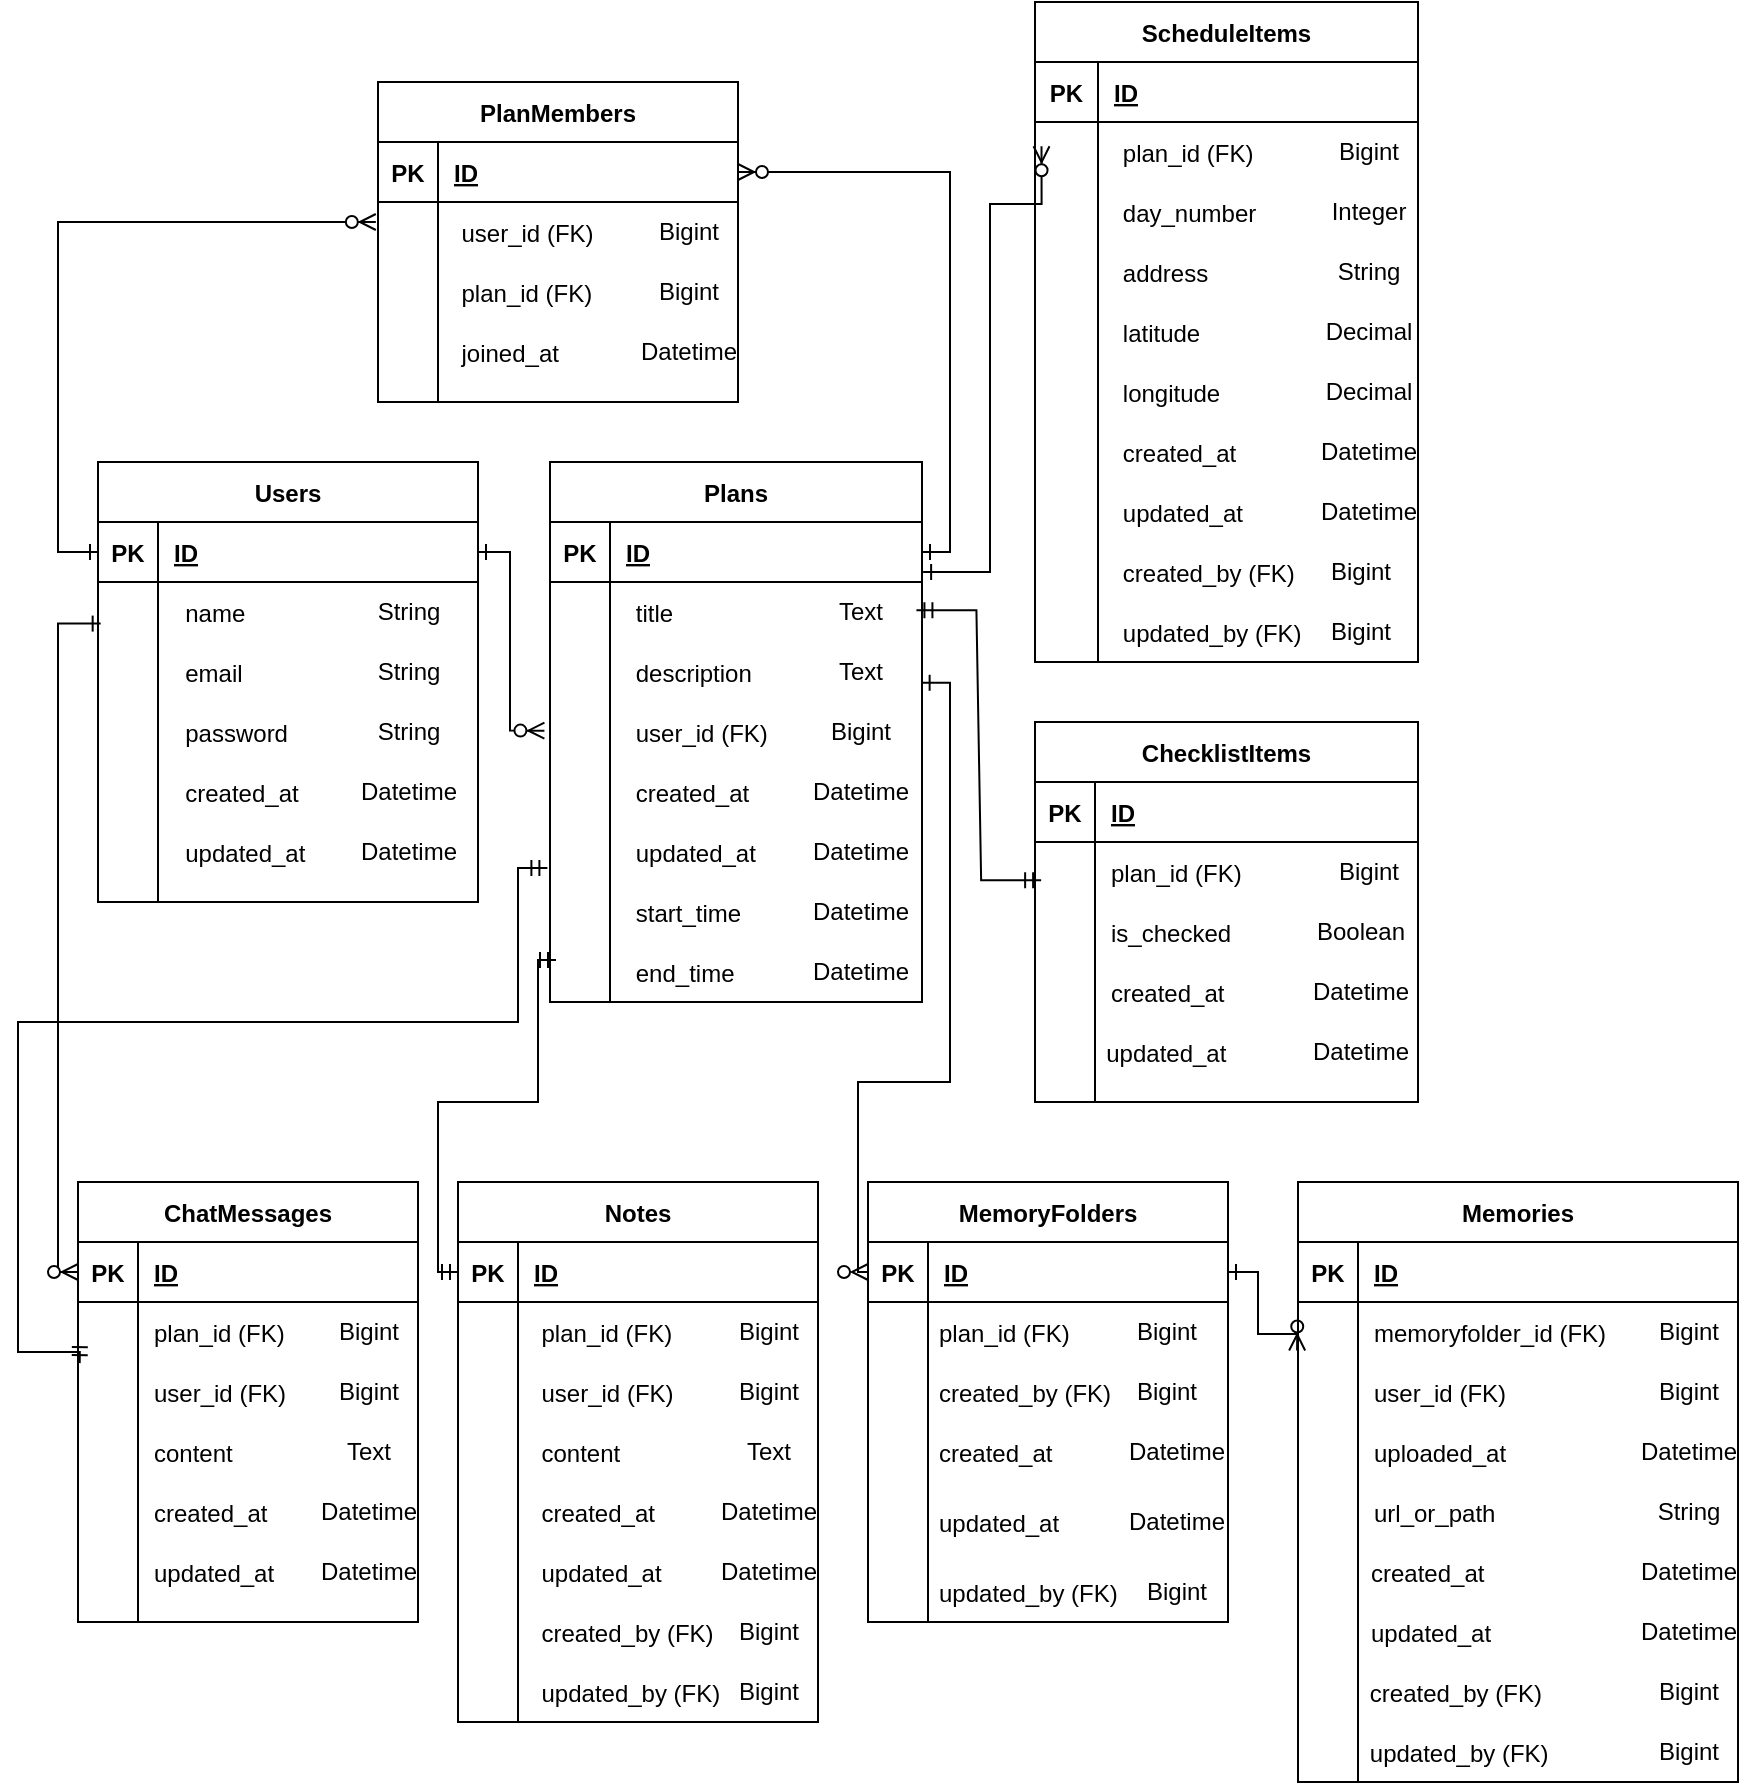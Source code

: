<mxfile version="28.0.3">
  <diagram id="R2lEEEUBdFMjLlhIrx00" name="Page-1">
    <mxGraphModel dx="2000" dy="955" grid="1" gridSize="10" guides="1" tooltips="1" connect="1" arrows="1" fold="1" page="1" pageScale="1" pageWidth="850" pageHeight="1100" math="0" shadow="0" extFonts="Permanent Marker^https://fonts.googleapis.com/css?family=Permanent+Marker">
      <root>
        <mxCell id="0" />
        <mxCell id="1" parent="0" />
        <mxCell id="Pikcf3n_brUFx0_u1wBH-1" value="" style="group" parent="1" vertex="1" connectable="0">
          <mxGeometry x="30" y="360" width="190" height="220" as="geometry" />
        </mxCell>
        <mxCell id="Pikcf3n_brUFx0_u1wBH-2" value="Users" style="shape=table;startSize=30;container=1;collapsible=1;childLayout=tableLayout;fixedRows=1;rowLines=0;fontStyle=1;align=center;resizeLast=1;" parent="Pikcf3n_brUFx0_u1wBH-1" vertex="1">
          <mxGeometry width="190" height="220" as="geometry" />
        </mxCell>
        <mxCell id="Pikcf3n_brUFx0_u1wBH-3" value="" style="shape=partialRectangle;collapsible=0;dropTarget=0;pointerEvents=0;fillColor=none;points=[[0,0.5],[1,0.5]];portConstraint=eastwest;top=0;left=0;right=0;bottom=1;" parent="Pikcf3n_brUFx0_u1wBH-2" vertex="1">
          <mxGeometry y="30" width="190" height="30" as="geometry" />
        </mxCell>
        <mxCell id="Pikcf3n_brUFx0_u1wBH-4" value="PK" style="shape=partialRectangle;overflow=hidden;connectable=0;fillColor=none;top=0;left=0;bottom=0;right=0;fontStyle=1;" parent="Pikcf3n_brUFx0_u1wBH-3" vertex="1">
          <mxGeometry width="30" height="30" as="geometry">
            <mxRectangle width="30" height="30" as="alternateBounds" />
          </mxGeometry>
        </mxCell>
        <mxCell id="Pikcf3n_brUFx0_u1wBH-5" value="ID" style="shape=partialRectangle;overflow=hidden;connectable=0;fillColor=none;top=0;left=0;bottom=0;right=0;align=left;spacingLeft=6;fontStyle=5;" parent="Pikcf3n_brUFx0_u1wBH-3" vertex="1">
          <mxGeometry x="30" width="160" height="30" as="geometry">
            <mxRectangle width="160" height="30" as="alternateBounds" />
          </mxGeometry>
        </mxCell>
        <mxCell id="Pikcf3n_brUFx0_u1wBH-6" value="" style="shape=partialRectangle;collapsible=0;dropTarget=0;pointerEvents=0;fillColor=none;points=[[0,0.5],[1,0.5]];portConstraint=eastwest;top=0;left=0;right=0;bottom=0;" parent="Pikcf3n_brUFx0_u1wBH-2" vertex="1">
          <mxGeometry y="60" width="190" height="160" as="geometry" />
        </mxCell>
        <mxCell id="Pikcf3n_brUFx0_u1wBH-7" value="" style="shape=partialRectangle;overflow=hidden;connectable=0;fillColor=none;top=0;left=0;bottom=0;right=0;" parent="Pikcf3n_brUFx0_u1wBH-6" vertex="1">
          <mxGeometry width="30" height="160" as="geometry">
            <mxRectangle width="30" height="160" as="alternateBounds" />
          </mxGeometry>
        </mxCell>
        <mxCell id="Pikcf3n_brUFx0_u1wBH-8" value="" style="shape=partialRectangle;overflow=hidden;connectable=0;fillColor=none;top=0;left=0;bottom=0;right=0;align=left;spacingLeft=6;" parent="Pikcf3n_brUFx0_u1wBH-6" vertex="1">
          <mxGeometry x="30" width="160" height="160" as="geometry">
            <mxRectangle width="160" height="160" as="alternateBounds" />
          </mxGeometry>
        </mxCell>
        <mxCell id="Pikcf3n_brUFx0_u1wBH-9" value="name" style="shape=partialRectangle;overflow=hidden;connectable=0;fillColor=none;top=0;left=0;bottom=0;right=0;align=left;spacingLeft=6;" parent="Pikcf3n_brUFx0_u1wBH-1" vertex="1">
          <mxGeometry x="35.625" y="60" width="154.375" height="30" as="geometry">
            <mxRectangle width="210" height="30" as="alternateBounds" />
          </mxGeometry>
        </mxCell>
        <mxCell id="Pikcf3n_brUFx0_u1wBH-10" value="email" style="shape=partialRectangle;overflow=hidden;connectable=0;fillColor=none;top=0;left=0;bottom=0;right=0;align=left;spacingLeft=6;" parent="Pikcf3n_brUFx0_u1wBH-1" vertex="1">
          <mxGeometry x="35.625" y="90" width="154.375" height="30" as="geometry">
            <mxRectangle width="210" height="30" as="alternateBounds" />
          </mxGeometry>
        </mxCell>
        <mxCell id="Pikcf3n_brUFx0_u1wBH-11" value="password" style="shape=partialRectangle;overflow=hidden;connectable=0;fillColor=none;top=0;left=0;bottom=0;right=0;align=left;spacingLeft=6;" parent="Pikcf3n_brUFx0_u1wBH-1" vertex="1">
          <mxGeometry x="35.625" y="120" width="154.375" height="30" as="geometry">
            <mxRectangle width="210" height="30" as="alternateBounds" />
          </mxGeometry>
        </mxCell>
        <mxCell id="Pikcf3n_brUFx0_u1wBH-12" value="created_at" style="shape=partialRectangle;overflow=hidden;connectable=0;fillColor=none;top=0;left=0;bottom=0;right=0;align=left;spacingLeft=6;" parent="Pikcf3n_brUFx0_u1wBH-1" vertex="1">
          <mxGeometry x="35.625" y="150" width="154.375" height="30" as="geometry">
            <mxRectangle width="210" height="30" as="alternateBounds" />
          </mxGeometry>
        </mxCell>
        <mxCell id="Pikcf3n_brUFx0_u1wBH-13" value="updated_at" style="shape=partialRectangle;overflow=hidden;connectable=0;fillColor=none;top=0;left=0;bottom=0;right=0;align=left;spacingLeft=6;" parent="Pikcf3n_brUFx0_u1wBH-1" vertex="1">
          <mxGeometry x="35.625" y="180" width="154.375" height="30" as="geometry">
            <mxRectangle width="210" height="30" as="alternateBounds" />
          </mxGeometry>
        </mxCell>
        <mxCell id="QRQnuezacRB9l9KOrNpt-4" value="String" style="text;html=1;align=center;verticalAlign=middle;resizable=0;points=[];autosize=1;strokeColor=none;fillColor=none;" vertex="1" parent="Pikcf3n_brUFx0_u1wBH-1">
          <mxGeometry x="130" y="60" width="50" height="30" as="geometry" />
        </mxCell>
        <mxCell id="QRQnuezacRB9l9KOrNpt-5" value="String" style="text;html=1;align=center;verticalAlign=middle;resizable=0;points=[];autosize=1;strokeColor=none;fillColor=none;" vertex="1" parent="Pikcf3n_brUFx0_u1wBH-1">
          <mxGeometry x="130" y="90" width="50" height="30" as="geometry" />
        </mxCell>
        <mxCell id="QRQnuezacRB9l9KOrNpt-6" value="String" style="text;html=1;align=center;verticalAlign=middle;resizable=0;points=[];autosize=1;strokeColor=none;fillColor=none;" vertex="1" parent="Pikcf3n_brUFx0_u1wBH-1">
          <mxGeometry x="130" y="120" width="50" height="30" as="geometry" />
        </mxCell>
        <mxCell id="QRQnuezacRB9l9KOrNpt-7" value="Datetime" style="text;html=1;align=center;verticalAlign=middle;resizable=0;points=[];autosize=1;strokeColor=none;fillColor=none;" vertex="1" parent="Pikcf3n_brUFx0_u1wBH-1">
          <mxGeometry x="120" y="150" width="70" height="30" as="geometry" />
        </mxCell>
        <mxCell id="QRQnuezacRB9l9KOrNpt-3" value="Datetime" style="text;html=1;align=center;verticalAlign=middle;resizable=0;points=[];autosize=1;strokeColor=none;fillColor=none;" vertex="1" parent="Pikcf3n_brUFx0_u1wBH-1">
          <mxGeometry x="120" y="180" width="70" height="30" as="geometry" />
        </mxCell>
        <mxCell id="Pikcf3n_brUFx0_u1wBH-14" value="" style="group" parent="1" vertex="1" connectable="0">
          <mxGeometry x="170" y="170" width="190" height="160" as="geometry" />
        </mxCell>
        <mxCell id="Pikcf3n_brUFx0_u1wBH-15" value="PlanMembers" style="shape=table;startSize=30;container=1;collapsible=1;childLayout=tableLayout;fixedRows=1;rowLines=0;fontStyle=1;align=center;resizeLast=1;" parent="Pikcf3n_brUFx0_u1wBH-14" vertex="1">
          <mxGeometry width="180" height="160" as="geometry" />
        </mxCell>
        <mxCell id="Pikcf3n_brUFx0_u1wBH-16" value="" style="shape=partialRectangle;collapsible=0;dropTarget=0;pointerEvents=0;fillColor=none;points=[[0,0.5],[1,0.5]];portConstraint=eastwest;top=0;left=0;right=0;bottom=1;" parent="Pikcf3n_brUFx0_u1wBH-15" vertex="1">
          <mxGeometry y="30" width="180" height="30" as="geometry" />
        </mxCell>
        <mxCell id="Pikcf3n_brUFx0_u1wBH-17" value="PK" style="shape=partialRectangle;overflow=hidden;connectable=0;fillColor=none;top=0;left=0;bottom=0;right=0;fontStyle=1;" parent="Pikcf3n_brUFx0_u1wBH-16" vertex="1">
          <mxGeometry width="30" height="30" as="geometry">
            <mxRectangle width="30" height="30" as="alternateBounds" />
          </mxGeometry>
        </mxCell>
        <mxCell id="Pikcf3n_brUFx0_u1wBH-18" value="ID" style="shape=partialRectangle;overflow=hidden;connectable=0;fillColor=none;top=0;left=0;bottom=0;right=0;align=left;spacingLeft=6;fontStyle=5;" parent="Pikcf3n_brUFx0_u1wBH-16" vertex="1">
          <mxGeometry x="30" width="150" height="30" as="geometry">
            <mxRectangle width="150" height="30" as="alternateBounds" />
          </mxGeometry>
        </mxCell>
        <mxCell id="Pikcf3n_brUFx0_u1wBH-19" value="" style="shape=partialRectangle;collapsible=0;dropTarget=0;pointerEvents=0;fillColor=none;points=[[0,0.5],[1,0.5]];portConstraint=eastwest;top=0;left=0;right=0;bottom=0;" parent="Pikcf3n_brUFx0_u1wBH-15" vertex="1">
          <mxGeometry y="60" width="180" height="100" as="geometry" />
        </mxCell>
        <mxCell id="Pikcf3n_brUFx0_u1wBH-20" value="" style="shape=partialRectangle;overflow=hidden;connectable=0;fillColor=none;top=0;left=0;bottom=0;right=0;" parent="Pikcf3n_brUFx0_u1wBH-19" vertex="1">
          <mxGeometry width="30" height="100" as="geometry">
            <mxRectangle width="30" height="100" as="alternateBounds" />
          </mxGeometry>
        </mxCell>
        <mxCell id="Pikcf3n_brUFx0_u1wBH-21" value="" style="shape=partialRectangle;overflow=hidden;connectable=0;fillColor=none;top=0;left=0;bottom=0;right=0;align=left;spacingLeft=6;" parent="Pikcf3n_brUFx0_u1wBH-19" vertex="1">
          <mxGeometry x="30" width="150" height="100" as="geometry">
            <mxRectangle width="150" height="100" as="alternateBounds" />
          </mxGeometry>
        </mxCell>
        <mxCell id="Pikcf3n_brUFx0_u1wBH-22" value="user_id (FK)" style="shape=partialRectangle;overflow=hidden;connectable=0;fillColor=none;top=0;left=0;bottom=0;right=0;align=left;spacingLeft=6;" parent="Pikcf3n_brUFx0_u1wBH-14" vertex="1">
          <mxGeometry x="33.75" y="60" width="146.25" height="30" as="geometry">
            <mxRectangle width="210" height="30" as="alternateBounds" />
          </mxGeometry>
        </mxCell>
        <mxCell id="Pikcf3n_brUFx0_u1wBH-23" value="plan_id (FK)" style="shape=partialRectangle;overflow=hidden;connectable=0;fillColor=none;top=0;left=0;bottom=0;right=0;align=left;spacingLeft=6;" parent="Pikcf3n_brUFx0_u1wBH-14" vertex="1">
          <mxGeometry x="33.75" y="90" width="146.25" height="30" as="geometry">
            <mxRectangle width="210" height="30" as="alternateBounds" />
          </mxGeometry>
        </mxCell>
        <mxCell id="Pikcf3n_brUFx0_u1wBH-24" value="joined_at" style="shape=partialRectangle;overflow=hidden;connectable=0;fillColor=none;top=0;left=0;bottom=0;right=0;align=left;spacingLeft=6;" parent="Pikcf3n_brUFx0_u1wBH-14" vertex="1">
          <mxGeometry x="33.75" y="120" width="146.25" height="30" as="geometry">
            <mxRectangle width="210" height="30" as="alternateBounds" />
          </mxGeometry>
        </mxCell>
        <mxCell id="QRQnuezacRB9l9KOrNpt-59" value="Bigint" style="text;html=1;align=center;verticalAlign=middle;resizable=0;points=[];autosize=1;strokeColor=none;fillColor=none;" vertex="1" parent="Pikcf3n_brUFx0_u1wBH-14">
          <mxGeometry x="130" y="60" width="50" height="30" as="geometry" />
        </mxCell>
        <mxCell id="QRQnuezacRB9l9KOrNpt-60" value="Bigint" style="text;html=1;align=center;verticalAlign=middle;resizable=0;points=[];autosize=1;strokeColor=none;fillColor=none;" vertex="1" parent="Pikcf3n_brUFx0_u1wBH-14">
          <mxGeometry x="130" y="90" width="50" height="30" as="geometry" />
        </mxCell>
        <mxCell id="QRQnuezacRB9l9KOrNpt-61" value="Datetime" style="text;html=1;align=center;verticalAlign=middle;resizable=0;points=[];autosize=1;strokeColor=none;fillColor=none;" vertex="1" parent="Pikcf3n_brUFx0_u1wBH-14">
          <mxGeometry x="120" y="120" width="70" height="30" as="geometry" />
        </mxCell>
        <mxCell id="Pikcf3n_brUFx0_u1wBH-25" value="" style="endArrow=ERzeroToMany;startArrow=ERone;endFill=1;startFill=0;rounded=0;edgeStyle=orthogonalEdgeStyle;elbow=vertical;exitX=0;exitY=0.5;exitDx=0;exitDy=0;entryX=-0.006;entryY=0.1;entryDx=0;entryDy=0;entryPerimeter=0;" parent="1" source="Pikcf3n_brUFx0_u1wBH-3" target="Pikcf3n_brUFx0_u1wBH-19" edge="1">
          <mxGeometry width="100" height="100" relative="1" as="geometry">
            <mxPoint x="86" y="395" as="sourcePoint" />
            <mxPoint x="76" y="200" as="targetPoint" />
            <Array as="points">
              <mxPoint x="10" y="405" />
              <mxPoint x="10" y="240" />
            </Array>
          </mxGeometry>
        </mxCell>
        <mxCell id="Pikcf3n_brUFx0_u1wBH-26" value="" style="endArrow=ERzeroToMany;startArrow=ERone;endFill=1;startFill=0;rounded=0;edgeStyle=orthogonalEdgeStyle;elbow=vertical;exitX=1;exitY=0.5;exitDx=0;exitDy=0;entryX=1;entryY=0.5;entryDx=0;entryDy=0;" parent="1" source="Pikcf3n_brUFx0_u1wBH-105" target="Pikcf3n_brUFx0_u1wBH-16" edge="1">
          <mxGeometry width="100" height="100" relative="1" as="geometry">
            <mxPoint x="416" y="435" as="sourcePoint" />
            <mxPoint x="366" y="260" as="targetPoint" />
            <Array as="points">
              <mxPoint x="456" y="405" />
              <mxPoint x="456" y="215" />
            </Array>
          </mxGeometry>
        </mxCell>
        <mxCell id="Pikcf3n_brUFx0_u1wBH-27" value="" style="group" parent="1" vertex="1" connectable="0">
          <mxGeometry x="498.5" y="130" width="201.5" height="330" as="geometry" />
        </mxCell>
        <mxCell id="Pikcf3n_brUFx0_u1wBH-28" value="" style="group" parent="Pikcf3n_brUFx0_u1wBH-27" vertex="1" connectable="0">
          <mxGeometry width="201.5" height="330" as="geometry" />
        </mxCell>
        <mxCell id="Pikcf3n_brUFx0_u1wBH-29" value="" style="shape=partialRectangle;overflow=hidden;connectable=0;fillColor=none;top=0;left=0;bottom=0;right=0;align=left;spacingLeft=6;" parent="Pikcf3n_brUFx0_u1wBH-28" vertex="1">
          <mxGeometry x="35.906" y="150" width="155.594" height="30" as="geometry">
            <mxRectangle width="210" height="30" as="alternateBounds" />
          </mxGeometry>
        </mxCell>
        <mxCell id="Pikcf3n_brUFx0_u1wBH-30" value="" style="group" parent="Pikcf3n_brUFx0_u1wBH-28" vertex="1" connectable="0">
          <mxGeometry width="201.5" height="330" as="geometry" />
        </mxCell>
        <mxCell id="Pikcf3n_brUFx0_u1wBH-31" value="ScheduleItems" style="shape=table;startSize=30;container=1;collapsible=1;childLayout=tableLayout;fixedRows=1;rowLines=0;fontStyle=1;align=center;resizeLast=1;" parent="Pikcf3n_brUFx0_u1wBH-30" vertex="1">
          <mxGeometry width="191.5" height="330" as="geometry" />
        </mxCell>
        <mxCell id="Pikcf3n_brUFx0_u1wBH-32" value="" style="shape=partialRectangle;collapsible=0;dropTarget=0;pointerEvents=0;fillColor=none;points=[[0,0.5],[1,0.5]];portConstraint=eastwest;top=0;left=0;right=0;bottom=1;" parent="Pikcf3n_brUFx0_u1wBH-31" vertex="1">
          <mxGeometry y="30" width="191.5" height="30" as="geometry" />
        </mxCell>
        <mxCell id="Pikcf3n_brUFx0_u1wBH-33" value="PK" style="shape=partialRectangle;overflow=hidden;connectable=0;fillColor=none;top=0;left=0;bottom=0;right=0;fontStyle=1;" parent="Pikcf3n_brUFx0_u1wBH-32" vertex="1">
          <mxGeometry width="31.5" height="30" as="geometry">
            <mxRectangle width="31.5" height="30" as="alternateBounds" />
          </mxGeometry>
        </mxCell>
        <mxCell id="Pikcf3n_brUFx0_u1wBH-34" value="ID" style="shape=partialRectangle;overflow=hidden;connectable=0;fillColor=none;top=0;left=0;bottom=0;right=0;align=left;spacingLeft=6;fontStyle=5;" parent="Pikcf3n_brUFx0_u1wBH-32" vertex="1">
          <mxGeometry x="31.5" width="160" height="30" as="geometry">
            <mxRectangle width="160" height="30" as="alternateBounds" />
          </mxGeometry>
        </mxCell>
        <mxCell id="Pikcf3n_brUFx0_u1wBH-35" value="" style="shape=partialRectangle;collapsible=0;dropTarget=0;pointerEvents=0;fillColor=none;points=[[0,0.5],[1,0.5]];portConstraint=eastwest;top=0;left=0;right=0;bottom=0;" parent="Pikcf3n_brUFx0_u1wBH-31" vertex="1">
          <mxGeometry y="60" width="191.5" height="270" as="geometry" />
        </mxCell>
        <mxCell id="Pikcf3n_brUFx0_u1wBH-36" value="" style="shape=partialRectangle;overflow=hidden;connectable=0;fillColor=none;top=0;left=0;bottom=0;right=0;" parent="Pikcf3n_brUFx0_u1wBH-35" vertex="1">
          <mxGeometry width="31.5" height="270" as="geometry">
            <mxRectangle width="31.5" height="270" as="alternateBounds" />
          </mxGeometry>
        </mxCell>
        <mxCell id="Pikcf3n_brUFx0_u1wBH-37" value="" style="shape=partialRectangle;overflow=hidden;connectable=0;fillColor=none;top=0;left=0;bottom=0;right=0;align=left;spacingLeft=6;" parent="Pikcf3n_brUFx0_u1wBH-35" vertex="1">
          <mxGeometry x="31.5" width="160" height="270" as="geometry">
            <mxRectangle width="160" height="270" as="alternateBounds" />
          </mxGeometry>
        </mxCell>
        <mxCell id="Pikcf3n_brUFx0_u1wBH-38" value="plan_id (FK)" style="shape=partialRectangle;overflow=hidden;connectable=0;fillColor=none;top=0;left=0;bottom=0;right=0;align=left;spacingLeft=6;" parent="Pikcf3n_brUFx0_u1wBH-30" vertex="1">
          <mxGeometry x="35.906" y="60" width="155.594" height="30" as="geometry">
            <mxRectangle width="210" height="30" as="alternateBounds" />
          </mxGeometry>
        </mxCell>
        <mxCell id="Pikcf3n_brUFx0_u1wBH-39" value="day_number" style="shape=partialRectangle;overflow=hidden;connectable=0;fillColor=none;top=0;left=0;bottom=0;right=0;align=left;spacingLeft=6;" parent="Pikcf3n_brUFx0_u1wBH-30" vertex="1">
          <mxGeometry x="35.906" y="90" width="155.594" height="30" as="geometry">
            <mxRectangle width="210" height="30" as="alternateBounds" />
          </mxGeometry>
        </mxCell>
        <mxCell id="Pikcf3n_brUFx0_u1wBH-40" value="address" style="shape=partialRectangle;overflow=hidden;connectable=0;fillColor=none;top=0;left=0;bottom=0;right=0;align=left;spacingLeft=6;" parent="Pikcf3n_brUFx0_u1wBH-30" vertex="1">
          <mxGeometry x="35.906" y="120" width="155.594" height="30" as="geometry">
            <mxRectangle width="210" height="30" as="alternateBounds" />
          </mxGeometry>
        </mxCell>
        <mxCell id="Pikcf3n_brUFx0_u1wBH-41" value="latitude" style="shape=partialRectangle;overflow=hidden;connectable=0;fillColor=none;top=0;left=0;bottom=0;right=0;align=left;spacingLeft=6;" parent="Pikcf3n_brUFx0_u1wBH-30" vertex="1">
          <mxGeometry x="35.906" y="150" width="155.594" height="30" as="geometry">
            <mxRectangle width="210" height="30" as="alternateBounds" />
          </mxGeometry>
        </mxCell>
        <mxCell id="Pikcf3n_brUFx0_u1wBH-42" value="longitude" style="shape=partialRectangle;overflow=hidden;connectable=0;fillColor=none;top=0;left=0;bottom=0;right=0;align=left;spacingLeft=6;" parent="Pikcf3n_brUFx0_u1wBH-30" vertex="1">
          <mxGeometry x="35.906" y="180" width="155.594" height="30" as="geometry">
            <mxRectangle width="210" height="30" as="alternateBounds" />
          </mxGeometry>
        </mxCell>
        <mxCell id="Pikcf3n_brUFx0_u1wBH-43" value="created_at" style="shape=partialRectangle;overflow=hidden;connectable=0;fillColor=none;top=0;left=0;bottom=0;right=0;align=left;spacingLeft=6;" parent="Pikcf3n_brUFx0_u1wBH-30" vertex="1">
          <mxGeometry x="35.906" y="210" width="155.594" height="30" as="geometry">
            <mxRectangle width="210" height="30" as="alternateBounds" />
          </mxGeometry>
        </mxCell>
        <mxCell id="Pikcf3n_brUFx0_u1wBH-44" value="updated_at" style="shape=partialRectangle;overflow=hidden;connectable=0;fillColor=none;top=0;left=0;bottom=0;right=0;align=left;spacingLeft=6;" parent="Pikcf3n_brUFx0_u1wBH-30" vertex="1">
          <mxGeometry x="35.906" y="240" width="155.594" height="30" as="geometry">
            <mxRectangle width="210" height="30" as="alternateBounds" />
          </mxGeometry>
        </mxCell>
        <mxCell id="Pikcf3n_brUFx0_u1wBH-45" value="created_by (FK)" style="shape=partialRectangle;overflow=hidden;connectable=0;fillColor=none;top=0;left=0;bottom=0;right=0;align=left;spacingLeft=6;" parent="Pikcf3n_brUFx0_u1wBH-30" vertex="1">
          <mxGeometry x="35.906" y="270" width="155.594" height="30" as="geometry">
            <mxRectangle width="210" height="30" as="alternateBounds" />
          </mxGeometry>
        </mxCell>
        <mxCell id="QRQnuezacRB9l9KOrNpt-51" value="Bigint" style="text;html=1;align=center;verticalAlign=middle;resizable=0;points=[];autosize=1;strokeColor=none;fillColor=none;" vertex="1" parent="Pikcf3n_brUFx0_u1wBH-30">
          <mxGeometry x="141.5" y="60" width="50" height="30" as="geometry" />
        </mxCell>
        <mxCell id="QRQnuezacRB9l9KOrNpt-52" value="Integer" style="text;html=1;align=center;verticalAlign=middle;resizable=0;points=[];autosize=1;strokeColor=none;fillColor=none;" vertex="1" parent="Pikcf3n_brUFx0_u1wBH-30">
          <mxGeometry x="136.5" y="90" width="60" height="30" as="geometry" />
        </mxCell>
        <mxCell id="QRQnuezacRB9l9KOrNpt-53" value="String" style="text;html=1;align=center;verticalAlign=middle;resizable=0;points=[];autosize=1;strokeColor=none;fillColor=none;" vertex="1" parent="Pikcf3n_brUFx0_u1wBH-30">
          <mxGeometry x="141.5" y="120" width="50" height="30" as="geometry" />
        </mxCell>
        <mxCell id="QRQnuezacRB9l9KOrNpt-54" value="Decimal" style="text;html=1;align=center;verticalAlign=middle;resizable=0;points=[];autosize=1;strokeColor=none;fillColor=none;" vertex="1" parent="Pikcf3n_brUFx0_u1wBH-30">
          <mxGeometry x="131.5" y="150" width="70" height="30" as="geometry" />
        </mxCell>
        <mxCell id="QRQnuezacRB9l9KOrNpt-55" value="Decimal" style="text;html=1;align=center;verticalAlign=middle;resizable=0;points=[];autosize=1;strokeColor=none;fillColor=none;" vertex="1" parent="Pikcf3n_brUFx0_u1wBH-30">
          <mxGeometry x="131.5" y="180" width="70" height="30" as="geometry" />
        </mxCell>
        <mxCell id="QRQnuezacRB9l9KOrNpt-57" value="Datetime" style="text;html=1;align=center;verticalAlign=middle;resizable=0;points=[];autosize=1;strokeColor=none;fillColor=none;" vertex="1" parent="Pikcf3n_brUFx0_u1wBH-30">
          <mxGeometry x="131.5" y="210" width="70" height="30" as="geometry" />
        </mxCell>
        <mxCell id="QRQnuezacRB9l9KOrNpt-58" value="Datetime" style="text;html=1;align=center;verticalAlign=middle;resizable=0;points=[];autosize=1;strokeColor=none;fillColor=none;" vertex="1" parent="Pikcf3n_brUFx0_u1wBH-30">
          <mxGeometry x="131.5" y="240" width="70" height="30" as="geometry" />
        </mxCell>
        <mxCell id="QRQnuezacRB9l9KOrNpt-94" value="updated_by (FK)" style="shape=partialRectangle;overflow=hidden;connectable=0;fillColor=none;top=0;left=0;bottom=0;right=0;align=left;spacingLeft=6;" vertex="1" parent="Pikcf3n_brUFx0_u1wBH-30">
          <mxGeometry x="35.91" y="300" width="155.594" height="30" as="geometry">
            <mxRectangle width="210" height="30" as="alternateBounds" />
          </mxGeometry>
        </mxCell>
        <mxCell id="Pikcf3n_brUFx0_u1wBH-54" value="" style="shape=partialRectangle;overflow=hidden;connectable=0;fillColor=none;top=0;left=0;bottom=0;right=0;align=left;spacingLeft=6;" parent="1" vertex="1">
          <mxGeometry x="596" y="430" width="130" height="30" as="geometry">
            <mxRectangle width="210" height="30" as="alternateBounds" />
          </mxGeometry>
        </mxCell>
        <mxCell id="Pikcf3n_brUFx0_u1wBH-55" value="plan_id (FK)" style="shape=partialRectangle;overflow=hidden;connectable=0;fillColor=none;top=0;left=0;bottom=0;right=0;align=left;spacingLeft=6;" parent="1" vertex="1">
          <mxGeometry x="528.5" y="550" width="130" height="30" as="geometry">
            <mxRectangle width="210" height="30" as="alternateBounds" />
          </mxGeometry>
        </mxCell>
        <mxCell id="Pikcf3n_brUFx0_u1wBH-56" value="is_checked" style="shape=partialRectangle;overflow=hidden;connectable=0;fillColor=none;top=0;left=0;bottom=0;right=0;align=left;spacingLeft=6;" parent="1" vertex="1">
          <mxGeometry x="528.5" y="580" width="130" height="30" as="geometry">
            <mxRectangle width="210" height="30" as="alternateBounds" />
          </mxGeometry>
        </mxCell>
        <mxCell id="Pikcf3n_brUFx0_u1wBH-59" value="ChecklistItems" style="shape=table;startSize=30;container=1;collapsible=1;childLayout=tableLayout;fixedRows=1;rowLines=0;fontStyle=1;align=center;resizeLast=1;" parent="1" vertex="1">
          <mxGeometry x="498.5" y="490" width="191.5" height="190" as="geometry" />
        </mxCell>
        <mxCell id="Pikcf3n_brUFx0_u1wBH-60" value="" style="shape=partialRectangle;collapsible=0;dropTarget=0;pointerEvents=0;fillColor=none;points=[[0,0.5],[1,0.5]];portConstraint=eastwest;top=0;left=0;right=0;bottom=1;" parent="Pikcf3n_brUFx0_u1wBH-59" vertex="1">
          <mxGeometry y="30" width="191.5" height="30" as="geometry" />
        </mxCell>
        <mxCell id="Pikcf3n_brUFx0_u1wBH-61" value="PK" style="shape=partialRectangle;overflow=hidden;connectable=0;fillColor=none;top=0;left=0;bottom=0;right=0;fontStyle=1;" parent="Pikcf3n_brUFx0_u1wBH-60" vertex="1">
          <mxGeometry width="30" height="30" as="geometry">
            <mxRectangle width="30" height="30" as="alternateBounds" />
          </mxGeometry>
        </mxCell>
        <mxCell id="Pikcf3n_brUFx0_u1wBH-62" value="ID" style="shape=partialRectangle;overflow=hidden;connectable=0;fillColor=none;top=0;left=0;bottom=0;right=0;align=left;spacingLeft=6;fontStyle=5;" parent="Pikcf3n_brUFx0_u1wBH-60" vertex="1">
          <mxGeometry x="30" width="161.5" height="30" as="geometry">
            <mxRectangle width="161.5" height="30" as="alternateBounds" />
          </mxGeometry>
        </mxCell>
        <mxCell id="Pikcf3n_brUFx0_u1wBH-63" value="" style="shape=partialRectangle;collapsible=0;dropTarget=0;pointerEvents=0;fillColor=none;points=[[0,0.5],[1,0.5]];portConstraint=eastwest;top=0;left=0;right=0;bottom=0;" parent="Pikcf3n_brUFx0_u1wBH-59" vertex="1">
          <mxGeometry y="60" width="191.5" height="130" as="geometry" />
        </mxCell>
        <mxCell id="Pikcf3n_brUFx0_u1wBH-64" value="" style="shape=partialRectangle;overflow=hidden;connectable=0;fillColor=none;top=0;left=0;bottom=0;right=0;" parent="Pikcf3n_brUFx0_u1wBH-63" vertex="1">
          <mxGeometry width="30" height="130" as="geometry">
            <mxRectangle width="30" height="130" as="alternateBounds" />
          </mxGeometry>
        </mxCell>
        <mxCell id="Pikcf3n_brUFx0_u1wBH-65" value="" style="shape=partialRectangle;overflow=hidden;connectable=0;fillColor=none;top=0;left=0;bottom=0;right=0;align=left;spacingLeft=6;" parent="Pikcf3n_brUFx0_u1wBH-63" vertex="1">
          <mxGeometry x="30" width="161.5" height="130" as="geometry">
            <mxRectangle width="161.5" height="130" as="alternateBounds" />
          </mxGeometry>
        </mxCell>
        <mxCell id="Pikcf3n_brUFx0_u1wBH-69" value="" style="shape=partialRectangle;overflow=hidden;connectable=0;fillColor=none;top=0;left=0;bottom=0;right=0;align=left;spacingLeft=6;" parent="1" vertex="1">
          <mxGeometry x="683.5" y="810" width="130" height="16" as="geometry">
            <mxRectangle width="210" height="30" as="alternateBounds" />
          </mxGeometry>
        </mxCell>
        <mxCell id="Pikcf3n_brUFx0_u1wBH-85" value="ChatMessages" style="shape=table;startSize=30;container=1;collapsible=1;childLayout=tableLayout;fixedRows=1;rowLines=0;fontStyle=1;align=center;resizeLast=1;" parent="1" vertex="1">
          <mxGeometry x="20" y="720" width="170" height="220" as="geometry" />
        </mxCell>
        <mxCell id="Pikcf3n_brUFx0_u1wBH-86" value="" style="shape=partialRectangle;collapsible=0;dropTarget=0;pointerEvents=0;fillColor=none;points=[[0,0.5],[1,0.5]];portConstraint=eastwest;top=0;left=0;right=0;bottom=1;" parent="Pikcf3n_brUFx0_u1wBH-85" vertex="1">
          <mxGeometry y="30" width="170" height="30" as="geometry" />
        </mxCell>
        <mxCell id="Pikcf3n_brUFx0_u1wBH-87" value="PK" style="shape=partialRectangle;overflow=hidden;connectable=0;fillColor=none;top=0;left=0;bottom=0;right=0;fontStyle=1;" parent="Pikcf3n_brUFx0_u1wBH-86" vertex="1">
          <mxGeometry width="30" height="30" as="geometry">
            <mxRectangle width="30" height="30" as="alternateBounds" />
          </mxGeometry>
        </mxCell>
        <mxCell id="Pikcf3n_brUFx0_u1wBH-88" value="ID" style="shape=partialRectangle;overflow=hidden;connectable=0;fillColor=none;top=0;left=0;bottom=0;right=0;align=left;spacingLeft=6;fontStyle=5;" parent="Pikcf3n_brUFx0_u1wBH-86" vertex="1">
          <mxGeometry x="30" width="140" height="30" as="geometry">
            <mxRectangle width="140" height="30" as="alternateBounds" />
          </mxGeometry>
        </mxCell>
        <mxCell id="Pikcf3n_brUFx0_u1wBH-89" value="" style="shape=partialRectangle;collapsible=0;dropTarget=0;pointerEvents=0;fillColor=none;points=[[0,0.5],[1,0.5]];portConstraint=eastwest;top=0;left=0;right=0;bottom=0;" parent="Pikcf3n_brUFx0_u1wBH-85" vertex="1">
          <mxGeometry y="60" width="170" height="160" as="geometry" />
        </mxCell>
        <mxCell id="Pikcf3n_brUFx0_u1wBH-90" value="" style="shape=partialRectangle;overflow=hidden;connectable=0;fillColor=none;top=0;left=0;bottom=0;right=0;" parent="Pikcf3n_brUFx0_u1wBH-89" vertex="1">
          <mxGeometry width="30" height="160" as="geometry">
            <mxRectangle width="30" height="160" as="alternateBounds" />
          </mxGeometry>
        </mxCell>
        <mxCell id="Pikcf3n_brUFx0_u1wBH-91" value="" style="shape=partialRectangle;overflow=hidden;connectable=0;fillColor=none;top=0;left=0;bottom=0;right=0;align=left;spacingLeft=6;" parent="Pikcf3n_brUFx0_u1wBH-89" vertex="1">
          <mxGeometry x="30" width="140" height="160" as="geometry">
            <mxRectangle width="140" height="160" as="alternateBounds" />
          </mxGeometry>
        </mxCell>
        <mxCell id="Pikcf3n_brUFx0_u1wBH-92" value="plan_id (FK)" style="shape=partialRectangle;overflow=hidden;connectable=0;fillColor=none;top=0;left=0;bottom=0;right=0;align=left;spacingLeft=6;" parent="1" vertex="1">
          <mxGeometry x="50" y="780" width="130" height="30" as="geometry">
            <mxRectangle width="210" height="30" as="alternateBounds" />
          </mxGeometry>
        </mxCell>
        <mxCell id="Pikcf3n_brUFx0_u1wBH-93" value="user_id (FK)" style="shape=partialRectangle;overflow=hidden;connectable=0;fillColor=none;top=0;left=0;bottom=0;right=0;align=left;spacingLeft=6;" parent="1" vertex="1">
          <mxGeometry x="50" y="810" width="130" height="30" as="geometry">
            <mxRectangle width="210" height="30" as="alternateBounds" />
          </mxGeometry>
        </mxCell>
        <mxCell id="Pikcf3n_brUFx0_u1wBH-94" value="content" style="shape=partialRectangle;overflow=hidden;connectable=0;fillColor=none;top=0;left=0;bottom=0;right=0;align=left;spacingLeft=6;" parent="1" vertex="1">
          <mxGeometry x="50" y="840" width="130" height="30" as="geometry">
            <mxRectangle width="210" height="30" as="alternateBounds" />
          </mxGeometry>
        </mxCell>
        <mxCell id="Pikcf3n_brUFx0_u1wBH-95" value="created_at" style="shape=partialRectangle;overflow=hidden;connectable=0;fillColor=none;top=0;left=0;bottom=0;right=0;align=left;spacingLeft=6;" parent="1" vertex="1">
          <mxGeometry x="50" y="870" width="130" height="30" as="geometry">
            <mxRectangle width="210" height="30" as="alternateBounds" />
          </mxGeometry>
        </mxCell>
        <mxCell id="Pikcf3n_brUFx0_u1wBH-96" value="" style="endArrow=ERzeroToMany;startArrow=ERone;endFill=1;startFill=0;rounded=0;edgeStyle=orthogonalEdgeStyle;elbow=vertical;exitX=1;exitY=0.5;exitDx=0;exitDy=0;entryX=-0.015;entryY=0.354;entryDx=0;entryDy=0;entryPerimeter=0;" parent="1" source="Pikcf3n_brUFx0_u1wBH-3" target="Pikcf3n_brUFx0_u1wBH-108" edge="1">
          <mxGeometry width="100" height="100" relative="1" as="geometry">
            <mxPoint x="236" y="415" as="sourcePoint" />
            <mxPoint x="339" y="250" as="targetPoint" />
            <Array as="points">
              <mxPoint x="236" y="405" />
              <mxPoint x="236" y="494" />
            </Array>
          </mxGeometry>
        </mxCell>
        <mxCell id="Pikcf3n_brUFx0_u1wBH-97" value="" style="group" parent="1" vertex="1" connectable="0">
          <mxGeometry x="256" y="360" width="190" height="270" as="geometry" />
        </mxCell>
        <mxCell id="Pikcf3n_brUFx0_u1wBH-98" value="title" style="shape=partialRectangle;overflow=hidden;connectable=0;fillColor=none;top=0;left=0;bottom=0;right=0;align=left;spacingLeft=6;" parent="Pikcf3n_brUFx0_u1wBH-97" vertex="1">
          <mxGeometry x="34.875" y="60" width="151.125" height="30" as="geometry">
            <mxRectangle width="210" height="30" as="alternateBounds" />
          </mxGeometry>
        </mxCell>
        <mxCell id="Pikcf3n_brUFx0_u1wBH-99" value="description" style="shape=partialRectangle;overflow=hidden;connectable=0;fillColor=none;top=0;left=0;bottom=0;right=0;align=left;spacingLeft=6;" parent="Pikcf3n_brUFx0_u1wBH-97" vertex="1">
          <mxGeometry x="34.875" y="90" width="151.125" height="30" as="geometry">
            <mxRectangle width="210" height="30" as="alternateBounds" />
          </mxGeometry>
        </mxCell>
        <mxCell id="Pikcf3n_brUFx0_u1wBH-100" value="user_id (FK)" style="shape=partialRectangle;overflow=hidden;connectable=0;fillColor=none;top=0;left=0;bottom=0;right=0;align=left;spacingLeft=6;" parent="Pikcf3n_brUFx0_u1wBH-97" vertex="1">
          <mxGeometry x="34.875" y="120" width="151.125" height="30" as="geometry">
            <mxRectangle width="210" height="30" as="alternateBounds" />
          </mxGeometry>
        </mxCell>
        <mxCell id="Pikcf3n_brUFx0_u1wBH-101" value="created_at" style="shape=partialRectangle;overflow=hidden;connectable=0;fillColor=none;top=0;left=0;bottom=0;right=0;align=left;spacingLeft=6;" parent="Pikcf3n_brUFx0_u1wBH-97" vertex="1">
          <mxGeometry x="34.875" y="150" width="151.125" height="30" as="geometry">
            <mxRectangle width="210" height="30" as="alternateBounds" />
          </mxGeometry>
        </mxCell>
        <mxCell id="Pikcf3n_brUFx0_u1wBH-102" value="updated_at" style="shape=partialRectangle;overflow=hidden;connectable=0;fillColor=none;top=0;left=0;bottom=0;right=0;align=left;spacingLeft=6;" parent="Pikcf3n_brUFx0_u1wBH-97" vertex="1">
          <mxGeometry x="34.875" y="180" width="151.125" height="30" as="geometry">
            <mxRectangle width="210" height="30" as="alternateBounds" />
          </mxGeometry>
        </mxCell>
        <mxCell id="Pikcf3n_brUFx0_u1wBH-103" value="" style="group" parent="Pikcf3n_brUFx0_u1wBH-97" vertex="1" connectable="0">
          <mxGeometry width="190" height="270" as="geometry" />
        </mxCell>
        <mxCell id="Pikcf3n_brUFx0_u1wBH-104" value="Plans" style="shape=table;startSize=30;container=1;collapsible=1;childLayout=tableLayout;fixedRows=1;rowLines=0;fontStyle=1;align=center;resizeLast=1;" parent="Pikcf3n_brUFx0_u1wBH-103" vertex="1">
          <mxGeometry width="186" height="270" as="geometry" />
        </mxCell>
        <mxCell id="Pikcf3n_brUFx0_u1wBH-105" value="" style="shape=partialRectangle;collapsible=0;dropTarget=0;pointerEvents=0;fillColor=none;points=[[0,0.5],[1,0.5]];portConstraint=eastwest;top=0;left=0;right=0;bottom=1;" parent="Pikcf3n_brUFx0_u1wBH-104" vertex="1">
          <mxGeometry y="30" width="186" height="30" as="geometry" />
        </mxCell>
        <mxCell id="Pikcf3n_brUFx0_u1wBH-106" value="PK" style="shape=partialRectangle;overflow=hidden;connectable=0;fillColor=none;top=0;left=0;bottom=0;right=0;fontStyle=1;" parent="Pikcf3n_brUFx0_u1wBH-105" vertex="1">
          <mxGeometry width="30" height="30" as="geometry">
            <mxRectangle width="30" height="30" as="alternateBounds" />
          </mxGeometry>
        </mxCell>
        <mxCell id="Pikcf3n_brUFx0_u1wBH-107" value="ID" style="shape=partialRectangle;overflow=hidden;connectable=0;fillColor=none;top=0;left=0;bottom=0;right=0;align=left;spacingLeft=6;fontStyle=5;" parent="Pikcf3n_brUFx0_u1wBH-105" vertex="1">
          <mxGeometry x="30" width="156" height="30" as="geometry">
            <mxRectangle width="156" height="30" as="alternateBounds" />
          </mxGeometry>
        </mxCell>
        <mxCell id="Pikcf3n_brUFx0_u1wBH-108" value="" style="shape=partialRectangle;collapsible=0;dropTarget=0;pointerEvents=0;fillColor=none;points=[[0,0.5],[1,0.5]];portConstraint=eastwest;top=0;left=0;right=0;bottom=0;" parent="Pikcf3n_brUFx0_u1wBH-104" vertex="1">
          <mxGeometry y="60" width="186" height="210" as="geometry" />
        </mxCell>
        <mxCell id="Pikcf3n_brUFx0_u1wBH-109" value="" style="shape=partialRectangle;overflow=hidden;connectable=0;fillColor=none;top=0;left=0;bottom=0;right=0;" parent="Pikcf3n_brUFx0_u1wBH-108" vertex="1">
          <mxGeometry width="30" height="210" as="geometry">
            <mxRectangle width="30" height="210" as="alternateBounds" />
          </mxGeometry>
        </mxCell>
        <mxCell id="Pikcf3n_brUFx0_u1wBH-110" value="" style="shape=partialRectangle;overflow=hidden;connectable=0;fillColor=none;top=0;left=0;bottom=0;right=0;align=left;spacingLeft=6;" parent="Pikcf3n_brUFx0_u1wBH-108" vertex="1">
          <mxGeometry x="30" width="156" height="210" as="geometry">
            <mxRectangle width="156" height="210" as="alternateBounds" />
          </mxGeometry>
        </mxCell>
        <mxCell id="Pikcf3n_brUFx0_u1wBH-111" value="start_time" style="shape=partialRectangle;overflow=hidden;connectable=0;fillColor=none;top=0;left=0;bottom=0;right=0;align=left;spacingLeft=6;" parent="Pikcf3n_brUFx0_u1wBH-103" vertex="1">
          <mxGeometry x="34.875" y="210" width="151.125" height="30" as="geometry">
            <mxRectangle width="210" height="30" as="alternateBounds" />
          </mxGeometry>
        </mxCell>
        <mxCell id="Pikcf3n_brUFx0_u1wBH-112" value="end_time" style="shape=partialRectangle;overflow=hidden;connectable=0;fillColor=none;top=0;left=0;bottom=0;right=0;align=left;spacingLeft=6;" parent="Pikcf3n_brUFx0_u1wBH-103" vertex="1">
          <mxGeometry x="34.875" y="240" width="151.125" height="30" as="geometry">
            <mxRectangle width="210" height="30" as="alternateBounds" />
          </mxGeometry>
        </mxCell>
        <mxCell id="QRQnuezacRB9l9KOrNpt-1" value="Text" style="text;html=1;align=center;verticalAlign=middle;resizable=0;points=[];autosize=1;strokeColor=none;fillColor=none;" vertex="1" parent="Pikcf3n_brUFx0_u1wBH-103">
          <mxGeometry x="130" y="60" width="50" height="30" as="geometry" />
        </mxCell>
        <mxCell id="QRQnuezacRB9l9KOrNpt-8" value="Text" style="text;html=1;align=center;verticalAlign=middle;resizable=0;points=[];autosize=1;strokeColor=none;fillColor=none;" vertex="1" parent="Pikcf3n_brUFx0_u1wBH-103">
          <mxGeometry x="130" y="90" width="50" height="30" as="geometry" />
        </mxCell>
        <mxCell id="QRQnuezacRB9l9KOrNpt-9" value="Bigint" style="text;html=1;align=center;verticalAlign=middle;resizable=0;points=[];autosize=1;strokeColor=none;fillColor=none;" vertex="1" parent="Pikcf3n_brUFx0_u1wBH-103">
          <mxGeometry x="130" y="120" width="50" height="30" as="geometry" />
        </mxCell>
        <mxCell id="QRQnuezacRB9l9KOrNpt-10" value="Datetime" style="text;html=1;align=center;verticalAlign=middle;resizable=0;points=[];autosize=1;strokeColor=none;fillColor=none;" vertex="1" parent="Pikcf3n_brUFx0_u1wBH-103">
          <mxGeometry x="120" y="150" width="70" height="30" as="geometry" />
        </mxCell>
        <mxCell id="QRQnuezacRB9l9KOrNpt-11" value="Datetime" style="text;html=1;align=center;verticalAlign=middle;resizable=0;points=[];autosize=1;strokeColor=none;fillColor=none;" vertex="1" parent="Pikcf3n_brUFx0_u1wBH-103">
          <mxGeometry x="120" y="180" width="70" height="30" as="geometry" />
        </mxCell>
        <mxCell id="QRQnuezacRB9l9KOrNpt-12" value="Datetime" style="text;html=1;align=center;verticalAlign=middle;resizable=0;points=[];autosize=1;strokeColor=none;fillColor=none;" vertex="1" parent="Pikcf3n_brUFx0_u1wBH-103">
          <mxGeometry x="120" y="210" width="70" height="30" as="geometry" />
        </mxCell>
        <mxCell id="QRQnuezacRB9l9KOrNpt-13" value="Datetime" style="text;html=1;align=center;verticalAlign=middle;resizable=0;points=[];autosize=1;strokeColor=none;fillColor=none;" vertex="1" parent="Pikcf3n_brUFx0_u1wBH-103">
          <mxGeometry x="120" y="240" width="70" height="30" as="geometry" />
        </mxCell>
        <mxCell id="Pikcf3n_brUFx0_u1wBH-120" value="" style="endArrow=ERzeroToMany;startArrow=ERone;endFill=1;startFill=0;rounded=0;edgeStyle=orthogonalEdgeStyle;elbow=vertical;exitX=1.003;exitY=0.832;exitDx=0;exitDy=0;entryX=0.017;entryY=0.045;entryDx=0;entryDy=0;exitPerimeter=0;entryPerimeter=0;" parent="1" source="Pikcf3n_brUFx0_u1wBH-105" target="Pikcf3n_brUFx0_u1wBH-35" edge="1">
          <mxGeometry width="100" height="100" relative="1" as="geometry">
            <mxPoint x="602" y="480" as="sourcePoint" />
            <mxPoint x="486" y="290" as="targetPoint" />
            <Array as="points">
              <mxPoint x="476" y="415" />
              <mxPoint x="476" y="231" />
            </Array>
          </mxGeometry>
        </mxCell>
        <mxCell id="Pikcf3n_brUFx0_u1wBH-121" value="" style="edgeStyle=entityRelationEdgeStyle;fontSize=12;html=1;endArrow=ERmandOne;startArrow=ERmandOne;rounded=0;exitX=0.985;exitY=0.067;exitDx=0;exitDy=0;exitPerimeter=0;entryX=0.016;entryY=0.147;entryDx=0;entryDy=0;entryPerimeter=0;" parent="1" source="Pikcf3n_brUFx0_u1wBH-108" target="Pikcf3n_brUFx0_u1wBH-63" edge="1">
          <mxGeometry width="100" height="100" relative="1" as="geometry">
            <mxPoint x="436" y="580" as="sourcePoint" />
            <mxPoint x="496" y="570" as="targetPoint" />
            <Array as="points">
              <mxPoint x="466" y="470" />
              <mxPoint x="469" y="470" />
              <mxPoint x="486" y="500" />
              <mxPoint x="496" y="525" />
              <mxPoint x="476" y="525" />
              <mxPoint x="469" y="490" />
              <mxPoint x="476" y="530" />
              <mxPoint x="476" y="564" />
              <mxPoint x="469" y="470" />
            </Array>
          </mxGeometry>
        </mxCell>
        <mxCell id="Pikcf3n_brUFx0_u1wBH-122" value="" style="endArrow=ERzeroToMany;startArrow=ERone;endFill=1;startFill=0;rounded=0;edgeStyle=orthogonalEdgeStyle;elbow=vertical;entryX=0;entryY=0.5;entryDx=0;entryDy=0;exitX=0.999;exitY=0.24;exitDx=0;exitDy=0;exitPerimeter=0;" parent="1" source="Pikcf3n_brUFx0_u1wBH-108" target="Pikcf3n_brUFx0_u1wBH-114" edge="1">
          <mxGeometry width="100" height="100" relative="1" as="geometry">
            <mxPoint x="456" y="660" as="sourcePoint" />
            <mxPoint x="644" y="450" as="targetPoint" />
            <Array as="points">
              <mxPoint x="456" y="470" />
              <mxPoint x="456" y="670" />
              <mxPoint x="410" y="670" />
              <mxPoint x="410" y="765" />
            </Array>
          </mxGeometry>
        </mxCell>
        <mxCell id="Pikcf3n_brUFx0_u1wBH-123" value="" style="endArrow=ERzeroToMany;startArrow=ERone;endFill=1;startFill=0;rounded=0;edgeStyle=orthogonalEdgeStyle;elbow=vertical;entryX=-0.002;entryY=0.101;entryDx=0;entryDy=0;entryPerimeter=0;exitX=1;exitY=0.5;exitDx=0;exitDy=0;" parent="1" target="Pikcf3n_brUFx0_u1wBH-81" edge="1" source="Pikcf3n_brUFx0_u1wBH-114">
          <mxGeometry width="100" height="100" relative="1" as="geometry">
            <mxPoint x="606" y="770" as="sourcePoint" />
            <mxPoint x="606" y="975" as="targetPoint" />
            <Array as="points">
              <mxPoint x="610" y="765" />
              <mxPoint x="610" y="796" />
            </Array>
          </mxGeometry>
        </mxCell>
        <mxCell id="Pikcf3n_brUFx0_u1wBH-124" value="" style="edgeStyle=orthogonalEdgeStyle;fontSize=12;html=1;endArrow=ERmandOne;startArrow=ERmandOne;rounded=0;exitX=-0.007;exitY=0.681;exitDx=0;exitDy=0;entryX=0.005;entryY=0.191;entryDx=0;entryDy=0;entryPerimeter=0;exitPerimeter=0;" parent="1" source="Pikcf3n_brUFx0_u1wBH-108" target="Pikcf3n_brUFx0_u1wBH-89" edge="1">
          <mxGeometry width="100" height="100" relative="1" as="geometry">
            <mxPoint x="231.5" y="540" as="sourcePoint" />
            <mxPoint x="226" y="750" as="targetPoint" />
            <Array as="points">
              <mxPoint x="240" y="563" />
              <mxPoint x="240" y="640" />
              <mxPoint x="-10" y="640" />
              <mxPoint x="-10" y="805" />
            </Array>
          </mxGeometry>
        </mxCell>
        <mxCell id="Pikcf3n_brUFx0_u1wBH-125" value="" style="group" parent="1" vertex="1" connectable="0">
          <mxGeometry x="210" y="720" width="190" height="270" as="geometry" />
        </mxCell>
        <mxCell id="Pikcf3n_brUFx0_u1wBH-126" value="Notes" style="shape=table;startSize=30;container=1;collapsible=1;childLayout=tableLayout;fixedRows=1;rowLines=0;fontStyle=1;align=center;resizeLast=1;" parent="Pikcf3n_brUFx0_u1wBH-125" vertex="1">
          <mxGeometry width="180" height="270" as="geometry" />
        </mxCell>
        <mxCell id="Pikcf3n_brUFx0_u1wBH-127" value="" style="shape=partialRectangle;collapsible=0;dropTarget=0;pointerEvents=0;fillColor=none;points=[[0,0.5],[1,0.5]];portConstraint=eastwest;top=0;left=0;right=0;bottom=1;" parent="Pikcf3n_brUFx0_u1wBH-126" vertex="1">
          <mxGeometry y="30" width="180" height="30" as="geometry" />
        </mxCell>
        <mxCell id="Pikcf3n_brUFx0_u1wBH-128" value="PK" style="shape=partialRectangle;overflow=hidden;connectable=0;fillColor=none;top=0;left=0;bottom=0;right=0;fontStyle=1;" parent="Pikcf3n_brUFx0_u1wBH-127" vertex="1">
          <mxGeometry width="30" height="30" as="geometry">
            <mxRectangle width="30" height="30" as="alternateBounds" />
          </mxGeometry>
        </mxCell>
        <mxCell id="Pikcf3n_brUFx0_u1wBH-129" value="ID" style="shape=partialRectangle;overflow=hidden;connectable=0;fillColor=none;top=0;left=0;bottom=0;right=0;align=left;spacingLeft=6;fontStyle=5;" parent="Pikcf3n_brUFx0_u1wBH-127" vertex="1">
          <mxGeometry x="30" width="150" height="30" as="geometry">
            <mxRectangle width="150" height="30" as="alternateBounds" />
          </mxGeometry>
        </mxCell>
        <mxCell id="Pikcf3n_brUFx0_u1wBH-130" value="" style="shape=partialRectangle;collapsible=0;dropTarget=0;pointerEvents=0;fillColor=none;points=[[0,0.5],[1,0.5]];portConstraint=eastwest;top=0;left=0;right=0;bottom=0;" parent="Pikcf3n_brUFx0_u1wBH-126" vertex="1">
          <mxGeometry y="60" width="180" height="210" as="geometry" />
        </mxCell>
        <mxCell id="Pikcf3n_brUFx0_u1wBH-131" value="" style="shape=partialRectangle;overflow=hidden;connectable=0;fillColor=none;top=0;left=0;bottom=0;right=0;" parent="Pikcf3n_brUFx0_u1wBH-130" vertex="1">
          <mxGeometry width="30" height="210" as="geometry">
            <mxRectangle width="30" height="210" as="alternateBounds" />
          </mxGeometry>
        </mxCell>
        <mxCell id="Pikcf3n_brUFx0_u1wBH-132" value="" style="shape=partialRectangle;overflow=hidden;connectable=0;fillColor=none;top=0;left=0;bottom=0;right=0;align=left;spacingLeft=6;" parent="Pikcf3n_brUFx0_u1wBH-130" vertex="1">
          <mxGeometry x="30" width="150" height="210" as="geometry">
            <mxRectangle width="150" height="210" as="alternateBounds" />
          </mxGeometry>
        </mxCell>
        <mxCell id="Pikcf3n_brUFx0_u1wBH-133" value="plan_id (FK)" style="shape=partialRectangle;overflow=hidden;connectable=0;fillColor=none;top=0;left=0;bottom=0;right=0;align=left;spacingLeft=6;" parent="Pikcf3n_brUFx0_u1wBH-125" vertex="1">
          <mxGeometry x="33.75" y="60" width="146.25" height="30" as="geometry">
            <mxRectangle width="210" height="30" as="alternateBounds" />
          </mxGeometry>
        </mxCell>
        <mxCell id="Pikcf3n_brUFx0_u1wBH-134" value="user_id (FK)" style="shape=partialRectangle;overflow=hidden;connectable=0;fillColor=none;top=0;left=0;bottom=0;right=0;align=left;spacingLeft=6;" parent="Pikcf3n_brUFx0_u1wBH-125" vertex="1">
          <mxGeometry x="33.75" y="90" width="146.25" height="30" as="geometry">
            <mxRectangle width="210" height="30" as="alternateBounds" />
          </mxGeometry>
        </mxCell>
        <mxCell id="Pikcf3n_brUFx0_u1wBH-135" value="content" style="shape=partialRectangle;overflow=hidden;connectable=0;fillColor=none;top=0;left=0;bottom=0;right=0;align=left;spacingLeft=6;" parent="Pikcf3n_brUFx0_u1wBH-125" vertex="1">
          <mxGeometry x="33.75" y="120" width="146.25" height="30" as="geometry">
            <mxRectangle width="210" height="30" as="alternateBounds" />
          </mxGeometry>
        </mxCell>
        <mxCell id="Pikcf3n_brUFx0_u1wBH-136" value="created_at" style="shape=partialRectangle;overflow=hidden;connectable=0;fillColor=none;top=0;left=0;bottom=0;right=0;align=left;spacingLeft=6;" parent="Pikcf3n_brUFx0_u1wBH-125" vertex="1">
          <mxGeometry x="33.75" y="150" width="146.25" height="30" as="geometry">
            <mxRectangle width="210" height="30" as="alternateBounds" />
          </mxGeometry>
        </mxCell>
        <mxCell id="Pikcf3n_brUFx0_u1wBH-137" value="updated_at" style="shape=partialRectangle;overflow=hidden;connectable=0;fillColor=none;top=0;left=0;bottom=0;right=0;align=left;spacingLeft=6;" parent="Pikcf3n_brUFx0_u1wBH-125" vertex="1">
          <mxGeometry x="33.75" y="180" width="146.25" height="30" as="geometry">
            <mxRectangle width="210" height="30" as="alternateBounds" />
          </mxGeometry>
        </mxCell>
        <mxCell id="QRQnuezacRB9l9KOrNpt-42" value="Bigint" style="text;html=1;align=center;verticalAlign=middle;resizable=0;points=[];autosize=1;strokeColor=none;fillColor=none;" vertex="1" parent="Pikcf3n_brUFx0_u1wBH-125">
          <mxGeometry x="130" y="60" width="50" height="30" as="geometry" />
        </mxCell>
        <mxCell id="QRQnuezacRB9l9KOrNpt-43" value="Bigint" style="text;html=1;align=center;verticalAlign=middle;resizable=0;points=[];autosize=1;strokeColor=none;fillColor=none;" vertex="1" parent="Pikcf3n_brUFx0_u1wBH-125">
          <mxGeometry x="130" y="90" width="50" height="30" as="geometry" />
        </mxCell>
        <mxCell id="QRQnuezacRB9l9KOrNpt-44" value="Text" style="text;html=1;align=center;verticalAlign=middle;resizable=0;points=[];autosize=1;strokeColor=none;fillColor=none;" vertex="1" parent="Pikcf3n_brUFx0_u1wBH-125">
          <mxGeometry x="130" y="120" width="50" height="30" as="geometry" />
        </mxCell>
        <mxCell id="QRQnuezacRB9l9KOrNpt-45" value="Datetime" style="text;html=1;align=center;verticalAlign=middle;resizable=0;points=[];autosize=1;strokeColor=none;fillColor=none;" vertex="1" parent="Pikcf3n_brUFx0_u1wBH-125">
          <mxGeometry x="120" y="150" width="70" height="30" as="geometry" />
        </mxCell>
        <mxCell id="QRQnuezacRB9l9KOrNpt-46" value="Datetime" style="text;html=1;align=center;verticalAlign=middle;resizable=0;points=[];autosize=1;strokeColor=none;fillColor=none;" vertex="1" parent="Pikcf3n_brUFx0_u1wBH-125">
          <mxGeometry x="120" y="180" width="70" height="30" as="geometry" />
        </mxCell>
        <mxCell id="QRQnuezacRB9l9KOrNpt-104" value="created_by (FK)" style="shape=partialRectangle;overflow=hidden;connectable=0;fillColor=none;top=0;left=0;bottom=0;right=0;align=left;spacingLeft=6;" vertex="1" parent="Pikcf3n_brUFx0_u1wBH-125">
          <mxGeometry x="33.75" y="210" width="155.594" height="30" as="geometry">
            <mxRectangle width="210" height="30" as="alternateBounds" />
          </mxGeometry>
        </mxCell>
        <mxCell id="QRQnuezacRB9l9KOrNpt-105" value="Bigint" style="text;html=1;align=center;verticalAlign=middle;resizable=0;points=[];autosize=1;strokeColor=none;fillColor=none;" vertex="1" parent="Pikcf3n_brUFx0_u1wBH-125">
          <mxGeometry x="130" y="210" width="50" height="30" as="geometry" />
        </mxCell>
        <mxCell id="QRQnuezacRB9l9KOrNpt-106" value="updated_by (FK)" style="shape=partialRectangle;overflow=hidden;connectable=0;fillColor=none;top=0;left=0;bottom=0;right=0;align=left;spacingLeft=6;" vertex="1" parent="Pikcf3n_brUFx0_u1wBH-125">
          <mxGeometry x="33.75" y="240" width="155.594" height="30" as="geometry">
            <mxRectangle width="210" height="30" as="alternateBounds" />
          </mxGeometry>
        </mxCell>
        <mxCell id="QRQnuezacRB9l9KOrNpt-107" value="Bigint" style="text;html=1;align=center;verticalAlign=middle;resizable=0;points=[];autosize=1;strokeColor=none;fillColor=none;" vertex="1" parent="Pikcf3n_brUFx0_u1wBH-125">
          <mxGeometry x="130" y="240" width="50" height="30" as="geometry" />
        </mxCell>
        <mxCell id="Pikcf3n_brUFx0_u1wBH-138" value="" style="edgeStyle=orthogonalEdgeStyle;fontSize=12;html=1;endArrow=ERmandOne;startArrow=ERmandOne;rounded=0;entryX=0;entryY=0.5;entryDx=0;entryDy=0;" parent="1" target="Pikcf3n_brUFx0_u1wBH-127" edge="1">
          <mxGeometry width="100" height="100" relative="1" as="geometry">
            <mxPoint x="259" y="609" as="sourcePoint" />
            <mxPoint x="221" y="780" as="targetPoint" />
            <Array as="points">
              <mxPoint x="250" y="609" />
              <mxPoint x="250" y="680" />
              <mxPoint x="200" y="680" />
              <mxPoint x="200" y="765" />
            </Array>
          </mxGeometry>
        </mxCell>
        <mxCell id="QRQnuezacRB9l9KOrNpt-14" value="Bigint" style="text;html=1;align=center;verticalAlign=middle;resizable=0;points=[];autosize=1;strokeColor=none;fillColor=none;" vertex="1" parent="1">
          <mxGeometry x="640" y="550" width="50" height="30" as="geometry" />
        </mxCell>
        <mxCell id="QRQnuezacRB9l9KOrNpt-15" value="Boolean" style="text;html=1;align=center;verticalAlign=middle;resizable=0;points=[];autosize=1;strokeColor=none;fillColor=none;" vertex="1" parent="1">
          <mxGeometry x="626" y="580" width="70" height="30" as="geometry" />
        </mxCell>
        <mxCell id="QRQnuezacRB9l9KOrNpt-17" value="Datetime" style="text;html=1;align=center;verticalAlign=middle;resizable=0;points=[];autosize=1;strokeColor=none;fillColor=none;" vertex="1" parent="1">
          <mxGeometry x="626" y="610" width="70" height="30" as="geometry" />
        </mxCell>
        <mxCell id="QRQnuezacRB9l9KOrNpt-22" value="" style="group" vertex="1" connectable="0" parent="1">
          <mxGeometry x="420" y="720" width="184" height="220" as="geometry" />
        </mxCell>
        <mxCell id="QRQnuezacRB9l9KOrNpt-21" value="Datetime" style="text;html=1;align=center;verticalAlign=middle;resizable=0;points=[];autosize=1;strokeColor=none;fillColor=none;" vertex="1" parent="QRQnuezacRB9l9KOrNpt-22">
          <mxGeometry x="114" y="120" width="70" height="30" as="geometry" />
        </mxCell>
        <mxCell id="Pikcf3n_brUFx0_u1wBH-66" value="plan_id (FK)" style="shape=partialRectangle;overflow=hidden;connectable=0;fillColor=none;top=0;left=0;bottom=0;right=0;align=left;spacingLeft=6;" parent="QRQnuezacRB9l9KOrNpt-22" vertex="1">
          <mxGeometry x="22.5" y="60" width="130" height="30" as="geometry">
            <mxRectangle width="210" height="30" as="alternateBounds" />
          </mxGeometry>
        </mxCell>
        <mxCell id="Pikcf3n_brUFx0_u1wBH-67" value="created_by (FK)" style="shape=partialRectangle;overflow=hidden;connectable=0;fillColor=none;top=0;left=0;bottom=0;right=0;align=left;spacingLeft=6;" parent="QRQnuezacRB9l9KOrNpt-22" vertex="1">
          <mxGeometry x="22.5" y="90" width="130" height="30" as="geometry">
            <mxRectangle width="210" height="30" as="alternateBounds" />
          </mxGeometry>
        </mxCell>
        <mxCell id="Pikcf3n_brUFx0_u1wBH-68" value="created_at" style="shape=partialRectangle;overflow=hidden;connectable=0;fillColor=none;top=0;left=0;bottom=0;right=0;align=left;spacingLeft=6;" parent="QRQnuezacRB9l9KOrNpt-22" vertex="1">
          <mxGeometry x="22.5" y="120" width="130" height="30" as="geometry">
            <mxRectangle width="210" height="30" as="alternateBounds" />
          </mxGeometry>
        </mxCell>
        <mxCell id="Pikcf3n_brUFx0_u1wBH-113" value="MemoryFolders" style="shape=table;startSize=30;container=1;collapsible=1;childLayout=tableLayout;fixedRows=1;rowLines=0;fontStyle=1;align=center;resizeLast=1;" parent="QRQnuezacRB9l9KOrNpt-22" vertex="1">
          <mxGeometry x="-5" width="180" height="220" as="geometry" />
        </mxCell>
        <mxCell id="Pikcf3n_brUFx0_u1wBH-114" value="" style="shape=partialRectangle;collapsible=0;dropTarget=0;pointerEvents=0;fillColor=none;points=[[0,0.5],[1,0.5]];portConstraint=eastwest;top=0;left=0;right=0;bottom=1;" parent="Pikcf3n_brUFx0_u1wBH-113" vertex="1">
          <mxGeometry y="30" width="180" height="30" as="geometry" />
        </mxCell>
        <mxCell id="Pikcf3n_brUFx0_u1wBH-115" value="PK" style="shape=partialRectangle;overflow=hidden;connectable=0;fillColor=none;top=0;left=0;bottom=0;right=0;fontStyle=1;" parent="Pikcf3n_brUFx0_u1wBH-114" vertex="1">
          <mxGeometry width="30" height="30" as="geometry">
            <mxRectangle width="30" height="30" as="alternateBounds" />
          </mxGeometry>
        </mxCell>
        <mxCell id="Pikcf3n_brUFx0_u1wBH-116" value="ID" style="shape=partialRectangle;overflow=hidden;connectable=0;fillColor=none;top=0;left=0;bottom=0;right=0;align=left;spacingLeft=6;fontStyle=5;" parent="Pikcf3n_brUFx0_u1wBH-114" vertex="1">
          <mxGeometry x="30" width="150" height="30" as="geometry">
            <mxRectangle width="150" height="30" as="alternateBounds" />
          </mxGeometry>
        </mxCell>
        <mxCell id="Pikcf3n_brUFx0_u1wBH-117" value="" style="shape=partialRectangle;collapsible=0;dropTarget=0;pointerEvents=0;fillColor=none;points=[[0,0.5],[1,0.5]];portConstraint=eastwest;top=0;left=0;right=0;bottom=0;" parent="Pikcf3n_brUFx0_u1wBH-113" vertex="1">
          <mxGeometry y="60" width="180" height="160" as="geometry" />
        </mxCell>
        <mxCell id="Pikcf3n_brUFx0_u1wBH-118" value="" style="shape=partialRectangle;overflow=hidden;connectable=0;fillColor=none;top=0;left=0;bottom=0;right=0;" parent="Pikcf3n_brUFx0_u1wBH-117" vertex="1">
          <mxGeometry width="30" height="160" as="geometry">
            <mxRectangle width="30" height="160" as="alternateBounds" />
          </mxGeometry>
        </mxCell>
        <mxCell id="Pikcf3n_brUFx0_u1wBH-119" value="" style="shape=partialRectangle;overflow=hidden;connectable=0;fillColor=none;top=0;left=0;bottom=0;right=0;align=left;spacingLeft=6;" parent="Pikcf3n_brUFx0_u1wBH-117" vertex="1">
          <mxGeometry x="30" width="150" height="160" as="geometry">
            <mxRectangle width="150" height="160" as="alternateBounds" />
          </mxGeometry>
        </mxCell>
        <mxCell id="QRQnuezacRB9l9KOrNpt-18" value="Bigint" style="text;html=1;align=center;verticalAlign=middle;resizable=0;points=[];autosize=1;strokeColor=none;fillColor=none;" vertex="1" parent="QRQnuezacRB9l9KOrNpt-22">
          <mxGeometry x="119" y="60" width="50" height="30" as="geometry" />
        </mxCell>
        <mxCell id="QRQnuezacRB9l9KOrNpt-19" value="Bigint" style="text;html=1;align=center;verticalAlign=middle;resizable=0;points=[];autosize=1;strokeColor=none;fillColor=none;" vertex="1" parent="QRQnuezacRB9l9KOrNpt-22">
          <mxGeometry x="119" y="90" width="50" height="30" as="geometry" />
        </mxCell>
        <mxCell id="QRQnuezacRB9l9KOrNpt-85" value="updated_at" style="shape=partialRectangle;overflow=hidden;connectable=0;fillColor=none;top=0;left=0;bottom=0;right=0;align=left;spacingLeft=6;" vertex="1" parent="QRQnuezacRB9l9KOrNpt-22">
          <mxGeometry x="22.5" y="160" width="146.25" height="20" as="geometry">
            <mxRectangle width="210" height="30" as="alternateBounds" />
          </mxGeometry>
        </mxCell>
        <mxCell id="QRQnuezacRB9l9KOrNpt-86" value="Datetime" style="text;html=1;align=center;verticalAlign=middle;resizable=0;points=[];autosize=1;strokeColor=none;fillColor=none;" vertex="1" parent="QRQnuezacRB9l9KOrNpt-22">
          <mxGeometry x="114" y="155" width="70" height="30" as="geometry" />
        </mxCell>
        <mxCell id="QRQnuezacRB9l9KOrNpt-97" value="updated_by (FK)" style="shape=partialRectangle;overflow=hidden;connectable=0;fillColor=none;top=0;left=0;bottom=0;right=0;align=left;spacingLeft=6;" vertex="1" parent="QRQnuezacRB9l9KOrNpt-22">
          <mxGeometry x="22.5" y="190" width="155.594" height="30" as="geometry">
            <mxRectangle width="210" height="30" as="alternateBounds" />
          </mxGeometry>
        </mxCell>
        <mxCell id="QRQnuezacRB9l9KOrNpt-98" value="Bigint" style="text;html=1;align=center;verticalAlign=middle;resizable=0;points=[];autosize=1;strokeColor=none;fillColor=none;" vertex="1" parent="QRQnuezacRB9l9KOrNpt-22">
          <mxGeometry x="124" y="190" width="50" height="30" as="geometry" />
        </mxCell>
        <mxCell id="QRQnuezacRB9l9KOrNpt-47" value="Bigint" style="text;html=1;align=center;verticalAlign=middle;resizable=0;points=[];autosize=1;strokeColor=none;fillColor=none;" vertex="1" parent="1">
          <mxGeometry x="140" y="780" width="50" height="30" as="geometry" />
        </mxCell>
        <mxCell id="QRQnuezacRB9l9KOrNpt-48" value="Bigint" style="text;html=1;align=center;verticalAlign=middle;resizable=0;points=[];autosize=1;strokeColor=none;fillColor=none;" vertex="1" parent="1">
          <mxGeometry x="140" y="810" width="50" height="30" as="geometry" />
        </mxCell>
        <mxCell id="QRQnuezacRB9l9KOrNpt-49" value="Text" style="text;html=1;align=center;verticalAlign=middle;resizable=0;points=[];autosize=1;strokeColor=none;fillColor=none;" vertex="1" parent="1">
          <mxGeometry x="140" y="840" width="50" height="30" as="geometry" />
        </mxCell>
        <mxCell id="QRQnuezacRB9l9KOrNpt-50" value="Datetime" style="text;html=1;align=center;verticalAlign=middle;resizable=0;points=[];autosize=1;strokeColor=none;fillColor=none;" vertex="1" parent="1">
          <mxGeometry x="130" y="870" width="70" height="30" as="geometry" />
        </mxCell>
        <mxCell id="QRQnuezacRB9l9KOrNpt-56" value="Bigint" style="text;html=1;align=center;verticalAlign=middle;resizable=0;points=[];autosize=1;strokeColor=none;fillColor=none;" vertex="1" parent="1">
          <mxGeometry x="636" y="400" width="50" height="30" as="geometry" />
        </mxCell>
        <mxCell id="QRQnuezacRB9l9KOrNpt-62" value="" style="endArrow=ERzeroToMany;startArrow=ERone;endFill=1;startFill=0;rounded=0;edgeStyle=orthogonalEdgeStyle;elbow=vertical;exitX=0.007;exitY=0.13;exitDx=0;exitDy=0;entryX=0;entryY=0.5;entryDx=0;entryDy=0;exitPerimeter=0;" edge="1" parent="1" source="Pikcf3n_brUFx0_u1wBH-6" target="Pikcf3n_brUFx0_u1wBH-86">
          <mxGeometry width="100" height="100" relative="1" as="geometry">
            <mxPoint x="10" y="520.5" as="sourcePoint" />
            <mxPoint x="43" y="609.5" as="targetPoint" />
            <Array as="points">
              <mxPoint x="10" y="441" />
              <mxPoint x="10" y="765" />
            </Array>
          </mxGeometry>
        </mxCell>
        <mxCell id="Pikcf3n_brUFx0_u1wBH-84" value="url_or_path" style="shape=partialRectangle;overflow=hidden;connectable=0;fillColor=none;top=0;left=0;bottom=0;right=0;align=left;spacingLeft=6;" parent="1" vertex="1">
          <mxGeometry x="660" y="870" width="178.75" height="30" as="geometry">
            <mxRectangle width="210" height="30" as="alternateBounds" />
          </mxGeometry>
        </mxCell>
        <mxCell id="QRQnuezacRB9l9KOrNpt-40" value="String" style="text;html=1;align=center;verticalAlign=middle;resizable=0;points=[];autosize=1;strokeColor=none;fillColor=none;" vertex="1" parent="1">
          <mxGeometry x="800" y="870" width="50" height="30" as="geometry" />
        </mxCell>
        <mxCell id="Pikcf3n_brUFx0_u1wBH-73" value="memoryfolder_id (FK)" style="shape=partialRectangle;overflow=hidden;connectable=0;fillColor=none;top=0;left=0;bottom=0;right=0;align=left;spacingLeft=6;" parent="1" vertex="1">
          <mxGeometry x="660" y="780" width="178.75" height="30" as="geometry">
            <mxRectangle width="210" height="30" as="alternateBounds" />
          </mxGeometry>
        </mxCell>
        <mxCell id="Pikcf3n_brUFx0_u1wBH-74" value="user_id (FK)" style="shape=partialRectangle;overflow=hidden;connectable=0;fillColor=none;top=0;left=0;bottom=0;right=0;align=left;spacingLeft=6;" parent="1" vertex="1">
          <mxGeometry x="660" y="810" width="178.75" height="30" as="geometry">
            <mxRectangle width="210" height="30" as="alternateBounds" />
          </mxGeometry>
        </mxCell>
        <mxCell id="Pikcf3n_brUFx0_u1wBH-76" value="uploaded_at" style="shape=partialRectangle;overflow=hidden;connectable=0;fillColor=none;top=0;left=0;bottom=0;right=0;align=left;spacingLeft=6;" parent="1" vertex="1">
          <mxGeometry x="660" y="840" width="178.75" height="30" as="geometry">
            <mxRectangle width="210" height="30" as="alternateBounds" />
          </mxGeometry>
        </mxCell>
        <mxCell id="Pikcf3n_brUFx0_u1wBH-77" value="Memories" style="shape=table;startSize=30;container=1;collapsible=1;childLayout=tableLayout;fixedRows=1;rowLines=0;fontStyle=1;align=center;resizeLast=1;movable=1;resizable=1;rotatable=1;deletable=1;editable=1;locked=0;connectable=1;" parent="1" vertex="1">
          <mxGeometry x="630" y="720" width="220.0" height="300" as="geometry" />
        </mxCell>
        <mxCell id="Pikcf3n_brUFx0_u1wBH-78" value="" style="shape=partialRectangle;collapsible=0;dropTarget=0;pointerEvents=0;fillColor=none;points=[[0,0.5],[1,0.5]];portConstraint=eastwest;top=0;left=0;right=0;bottom=1;" parent="Pikcf3n_brUFx0_u1wBH-77" vertex="1">
          <mxGeometry y="30" width="220.0" height="30" as="geometry" />
        </mxCell>
        <mxCell id="Pikcf3n_brUFx0_u1wBH-79" value="PK" style="shape=partialRectangle;overflow=hidden;connectable=0;fillColor=none;top=0;left=0;bottom=0;right=0;fontStyle=1;" parent="Pikcf3n_brUFx0_u1wBH-78" vertex="1">
          <mxGeometry width="30" height="30" as="geometry">
            <mxRectangle width="30" height="30" as="alternateBounds" />
          </mxGeometry>
        </mxCell>
        <mxCell id="Pikcf3n_brUFx0_u1wBH-80" value="ID" style="shape=partialRectangle;overflow=hidden;connectable=0;fillColor=none;top=0;left=0;bottom=0;right=0;align=left;spacingLeft=6;fontStyle=5;" parent="Pikcf3n_brUFx0_u1wBH-78" vertex="1">
          <mxGeometry x="30" width="190.0" height="30" as="geometry">
            <mxRectangle width="190.0" height="30" as="alternateBounds" />
          </mxGeometry>
        </mxCell>
        <mxCell id="Pikcf3n_brUFx0_u1wBH-81" value="" style="shape=partialRectangle;collapsible=0;dropTarget=0;pointerEvents=0;fillColor=none;points=[[0,0.5],[1,0.5]];portConstraint=eastwest;top=0;left=0;right=0;bottom=0;" parent="Pikcf3n_brUFx0_u1wBH-77" vertex="1">
          <mxGeometry y="60" width="220.0" height="240" as="geometry" />
        </mxCell>
        <mxCell id="Pikcf3n_brUFx0_u1wBH-82" value="" style="shape=partialRectangle;overflow=hidden;connectable=0;fillColor=none;top=0;left=0;bottom=0;right=0;" parent="Pikcf3n_brUFx0_u1wBH-81" vertex="1">
          <mxGeometry width="30" height="240" as="geometry">
            <mxRectangle width="30" height="240" as="alternateBounds" />
          </mxGeometry>
        </mxCell>
        <mxCell id="Pikcf3n_brUFx0_u1wBH-83" value="" style="shape=partialRectangle;overflow=hidden;connectable=0;fillColor=none;top=0;left=0;bottom=0;right=0;align=left;spacingLeft=6;" parent="Pikcf3n_brUFx0_u1wBH-81" vertex="1">
          <mxGeometry x="30" width="190.0" height="240" as="geometry">
            <mxRectangle width="190.0" height="240" as="alternateBounds" />
          </mxGeometry>
        </mxCell>
        <mxCell id="QRQnuezacRB9l9KOrNpt-23" value="Bigint" style="text;html=1;align=center;verticalAlign=middle;resizable=0;points=[];autosize=1;strokeColor=none;fillColor=none;" vertex="1" parent="1">
          <mxGeometry x="800" y="780" width="50" height="30" as="geometry" />
        </mxCell>
        <mxCell id="QRQnuezacRB9l9KOrNpt-38" value="Bigint" style="text;html=1;align=center;verticalAlign=middle;resizable=0;points=[];autosize=1;strokeColor=none;fillColor=none;" vertex="1" parent="1">
          <mxGeometry x="800" y="810" width="50" height="30" as="geometry" />
        </mxCell>
        <mxCell id="QRQnuezacRB9l9KOrNpt-41" value="Datetime" style="text;html=1;align=center;verticalAlign=middle;resizable=0;points=[];autosize=1;strokeColor=none;fillColor=none;" vertex="1" parent="1">
          <mxGeometry x="790" y="840" width="70" height="30" as="geometry" />
        </mxCell>
        <mxCell id="QRQnuezacRB9l9KOrNpt-83" value="updated_at" style="shape=partialRectangle;overflow=hidden;connectable=0;fillColor=none;top=0;left=0;bottom=0;right=0;align=left;spacingLeft=6;" vertex="1" parent="1">
          <mxGeometry x="50" y="900" width="146.25" height="30" as="geometry">
            <mxRectangle width="210" height="30" as="alternateBounds" />
          </mxGeometry>
        </mxCell>
        <mxCell id="QRQnuezacRB9l9KOrNpt-84" value="Datetime" style="text;html=1;align=center;verticalAlign=middle;resizable=0;points=[];autosize=1;strokeColor=none;fillColor=none;" vertex="1" parent="1">
          <mxGeometry x="130" y="900" width="70" height="30" as="geometry" />
        </mxCell>
        <mxCell id="QRQnuezacRB9l9KOrNpt-87" value="created_at" style="shape=partialRectangle;overflow=hidden;connectable=0;fillColor=none;top=0;left=0;bottom=0;right=0;align=left;spacingLeft=6;" vertex="1" parent="1">
          <mxGeometry x="658.5" y="900" width="146.25" height="30" as="geometry">
            <mxRectangle width="210" height="30" as="alternateBounds" />
          </mxGeometry>
        </mxCell>
        <mxCell id="QRQnuezacRB9l9KOrNpt-88" value="Datetime" style="text;html=1;align=center;verticalAlign=middle;resizable=0;points=[];autosize=1;strokeColor=none;fillColor=none;" vertex="1" parent="1">
          <mxGeometry x="790" y="900" width="70" height="30" as="geometry" />
        </mxCell>
        <mxCell id="QRQnuezacRB9l9KOrNpt-89" value="updated_at" style="shape=partialRectangle;overflow=hidden;connectable=0;fillColor=none;top=0;left=0;bottom=0;right=0;align=left;spacingLeft=6;" vertex="1" parent="1">
          <mxGeometry x="658.5" y="930" width="146.25" height="30" as="geometry">
            <mxRectangle width="210" height="30" as="alternateBounds" />
          </mxGeometry>
        </mxCell>
        <mxCell id="QRQnuezacRB9l9KOrNpt-90" value="Datetime" style="text;html=1;align=center;verticalAlign=middle;resizable=0;points=[];autosize=1;strokeColor=none;fillColor=none;" vertex="1" parent="1">
          <mxGeometry x="790" y="930" width="70" height="30" as="geometry" />
        </mxCell>
        <mxCell id="QRQnuezacRB9l9KOrNpt-91" value="updated_at" style="shape=partialRectangle;overflow=hidden;connectable=0;fillColor=none;top=0;left=0;bottom=0;right=0;align=left;spacingLeft=6;" vertex="1" parent="1">
          <mxGeometry x="526.12" y="640" width="146.25" height="30" as="geometry">
            <mxRectangle width="210" height="30" as="alternateBounds" />
          </mxGeometry>
        </mxCell>
        <mxCell id="QRQnuezacRB9l9KOrNpt-92" value="Datetime" style="text;html=1;align=center;verticalAlign=middle;resizable=0;points=[];autosize=1;strokeColor=none;fillColor=none;" vertex="1" parent="1">
          <mxGeometry x="626" y="640" width="70" height="30" as="geometry" />
        </mxCell>
        <mxCell id="QRQnuezacRB9l9KOrNpt-95" value="Bigint" style="text;html=1;align=center;verticalAlign=middle;resizable=0;points=[];autosize=1;strokeColor=none;fillColor=none;" vertex="1" parent="1">
          <mxGeometry x="636" y="430" width="50" height="30" as="geometry" />
        </mxCell>
        <mxCell id="QRQnuezacRB9l9KOrNpt-96" value="created_at" style="shape=partialRectangle;overflow=hidden;connectable=0;fillColor=none;top=0;left=0;bottom=0;right=0;align=left;spacingLeft=6;" vertex="1" parent="1">
          <mxGeometry x="528.5" y="610" width="146.25" height="30" as="geometry">
            <mxRectangle width="210" height="30" as="alternateBounds" />
          </mxGeometry>
        </mxCell>
        <mxCell id="QRQnuezacRB9l9KOrNpt-100" value="created_by (FK)" style="shape=partialRectangle;overflow=hidden;connectable=0;fillColor=none;top=0;left=0;bottom=0;right=0;align=left;spacingLeft=6;" vertex="1" parent="1">
          <mxGeometry x="657.91" y="960" width="155.594" height="30" as="geometry">
            <mxRectangle width="210" height="30" as="alternateBounds" />
          </mxGeometry>
        </mxCell>
        <mxCell id="QRQnuezacRB9l9KOrNpt-101" value="Bigint" style="text;html=1;align=center;verticalAlign=middle;resizable=0;points=[];autosize=1;strokeColor=none;fillColor=none;" vertex="1" parent="1">
          <mxGeometry x="800" y="960" width="50" height="30" as="geometry" />
        </mxCell>
        <mxCell id="QRQnuezacRB9l9KOrNpt-102" value="updated_by (FK)" style="shape=partialRectangle;overflow=hidden;connectable=0;fillColor=none;top=0;left=0;bottom=0;right=0;align=left;spacingLeft=6;" vertex="1" parent="1">
          <mxGeometry x="657.91" y="990" width="155.594" height="30" as="geometry">
            <mxRectangle width="210" height="30" as="alternateBounds" />
          </mxGeometry>
        </mxCell>
        <mxCell id="QRQnuezacRB9l9KOrNpt-103" value="Bigint" style="text;html=1;align=center;verticalAlign=middle;resizable=0;points=[];autosize=1;strokeColor=none;fillColor=none;" vertex="1" parent="1">
          <mxGeometry x="800" y="990" width="50" height="30" as="geometry" />
        </mxCell>
      </root>
    </mxGraphModel>
  </diagram>
</mxfile>
